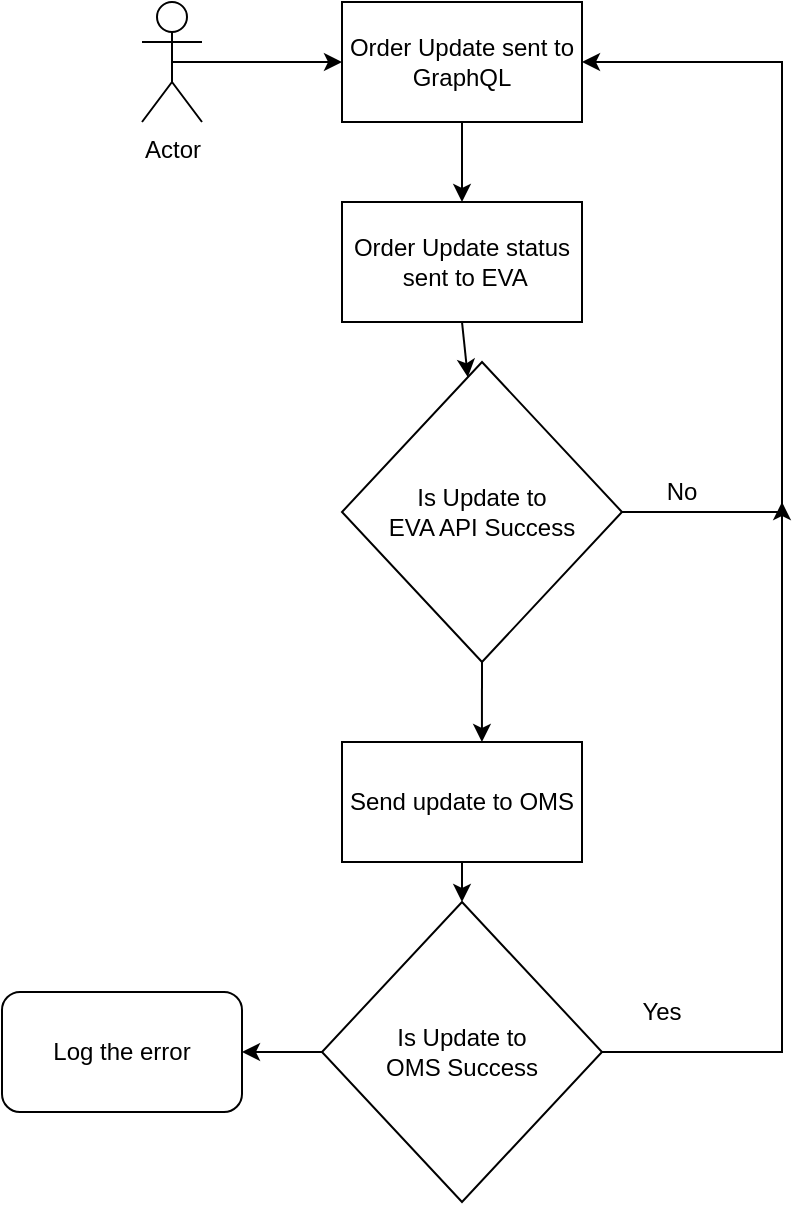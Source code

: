 <mxfile version="16.4.3" type="github">
  <diagram id="6gc2mG-eP-Tutf-i_7j8" name="Page-1">
    <mxGraphModel dx="1426" dy="628" grid="1" gridSize="10" guides="1" tooltips="1" connect="1" arrows="1" fold="1" page="1" pageScale="1" pageWidth="850" pageHeight="1100" math="0" shadow="0">
      <root>
        <mxCell id="0" />
        <mxCell id="1" parent="0" />
        <mxCell id="ztX31FqiPFZC8SBw_wo3-1" value="Actor" style="shape=umlActor;verticalLabelPosition=bottom;verticalAlign=top;html=1;outlineConnect=0;" vertex="1" parent="1">
          <mxGeometry x="210" y="60" width="30" height="60" as="geometry" />
        </mxCell>
        <mxCell id="ztX31FqiPFZC8SBw_wo3-2" value="Order Update sent to GraphQL" style="rounded=0;whiteSpace=wrap;html=1;" vertex="1" parent="1">
          <mxGeometry x="310" y="60" width="120" height="60" as="geometry" />
        </mxCell>
        <mxCell id="ztX31FqiPFZC8SBw_wo3-4" value="Is Update to &lt;br&gt;EVA API Success" style="rhombus;whiteSpace=wrap;html=1;fontSize=12;" vertex="1" parent="1">
          <mxGeometry x="310" y="240" width="140" height="150" as="geometry" />
        </mxCell>
        <mxCell id="ztX31FqiPFZC8SBw_wo3-10" value="" style="endArrow=classic;html=1;rounded=0;fontSize=12;exitX=1;exitY=0.5;exitDx=0;exitDy=0;" edge="1" parent="1" source="ztX31FqiPFZC8SBw_wo3-4">
          <mxGeometry width="50" height="50" relative="1" as="geometry">
            <mxPoint x="400" y="330" as="sourcePoint" />
            <mxPoint x="430" y="90" as="targetPoint" />
            <Array as="points">
              <mxPoint x="530" y="315" />
              <mxPoint x="530" y="255" />
              <mxPoint x="530" y="90" />
            </Array>
          </mxGeometry>
        </mxCell>
        <mxCell id="ztX31FqiPFZC8SBw_wo3-11" value="&lt;span&gt;Order Update status&lt;/span&gt;&lt;br&gt;&lt;span&gt;&amp;nbsp;sent to EVA&lt;/span&gt;" style="rounded=0;whiteSpace=wrap;html=1;fontSize=12;" vertex="1" parent="1">
          <mxGeometry x="310" y="160" width="120" height="60" as="geometry" />
        </mxCell>
        <mxCell id="ztX31FqiPFZC8SBw_wo3-13" value="Send update to OMS" style="rounded=0;whiteSpace=wrap;html=1;fontSize=12;" vertex="1" parent="1">
          <mxGeometry x="310" y="430" width="120" height="60" as="geometry" />
        </mxCell>
        <mxCell id="ztX31FqiPFZC8SBw_wo3-14" value="Is Update to &lt;br&gt;OMS Success" style="rhombus;whiteSpace=wrap;html=1;fontSize=12;" vertex="1" parent="1">
          <mxGeometry x="300" y="510" width="140" height="150" as="geometry" />
        </mxCell>
        <mxCell id="ztX31FqiPFZC8SBw_wo3-15" value="" style="endArrow=classic;html=1;rounded=0;fontSize=12;exitX=1;exitY=0.5;exitDx=0;exitDy=0;" edge="1" parent="1" source="ztX31FqiPFZC8SBw_wo3-14">
          <mxGeometry width="50" height="50" relative="1" as="geometry">
            <mxPoint x="400" y="390" as="sourcePoint" />
            <mxPoint x="530" y="310" as="targetPoint" />
            <Array as="points">
              <mxPoint x="530" y="585" />
            </Array>
          </mxGeometry>
        </mxCell>
        <mxCell id="ztX31FqiPFZC8SBw_wo3-16" value="Log the error" style="rounded=1;whiteSpace=wrap;html=1;fontSize=12;" vertex="1" parent="1">
          <mxGeometry x="140" y="555" width="120" height="60" as="geometry" />
        </mxCell>
        <mxCell id="ztX31FqiPFZC8SBw_wo3-17" value="" style="endArrow=classic;html=1;rounded=0;fontSize=12;exitX=0.5;exitY=1;exitDx=0;exitDy=0;entryX=0.5;entryY=0;entryDx=0;entryDy=0;" edge="1" parent="1" source="ztX31FqiPFZC8SBw_wo3-2" target="ztX31FqiPFZC8SBw_wo3-11">
          <mxGeometry width="50" height="50" relative="1" as="geometry">
            <mxPoint x="400" y="380" as="sourcePoint" />
            <mxPoint x="450" y="330" as="targetPoint" />
          </mxGeometry>
        </mxCell>
        <mxCell id="ztX31FqiPFZC8SBw_wo3-18" value="" style="endArrow=classic;html=1;rounded=0;fontSize=12;exitX=0.5;exitY=1;exitDx=0;exitDy=0;" edge="1" parent="1" source="ztX31FqiPFZC8SBw_wo3-11" target="ztX31FqiPFZC8SBw_wo3-4">
          <mxGeometry width="50" height="50" relative="1" as="geometry">
            <mxPoint x="400" y="380" as="sourcePoint" />
            <mxPoint x="450" y="330" as="targetPoint" />
          </mxGeometry>
        </mxCell>
        <mxCell id="ztX31FqiPFZC8SBw_wo3-19" value="" style="endArrow=classic;html=1;rounded=0;fontSize=12;exitX=0.5;exitY=1;exitDx=0;exitDy=0;entryX=0.583;entryY=0;entryDx=0;entryDy=0;entryPerimeter=0;" edge="1" parent="1" source="ztX31FqiPFZC8SBw_wo3-4" target="ztX31FqiPFZC8SBw_wo3-13">
          <mxGeometry width="50" height="50" relative="1" as="geometry">
            <mxPoint x="400" y="380" as="sourcePoint" />
            <mxPoint x="450" y="330" as="targetPoint" />
          </mxGeometry>
        </mxCell>
        <mxCell id="ztX31FqiPFZC8SBw_wo3-20" value="" style="endArrow=classic;html=1;rounded=0;fontSize=12;exitX=0.5;exitY=1;exitDx=0;exitDy=0;entryX=0.5;entryY=0;entryDx=0;entryDy=0;" edge="1" parent="1" source="ztX31FqiPFZC8SBw_wo3-13" target="ztX31FqiPFZC8SBw_wo3-14">
          <mxGeometry width="50" height="50" relative="1" as="geometry">
            <mxPoint x="400" y="380" as="sourcePoint" />
            <mxPoint x="450" y="330" as="targetPoint" />
          </mxGeometry>
        </mxCell>
        <mxCell id="ztX31FqiPFZC8SBw_wo3-21" value="" style="endArrow=classic;html=1;rounded=0;fontSize=12;exitX=0;exitY=0.5;exitDx=0;exitDy=0;entryX=1;entryY=0.5;entryDx=0;entryDy=0;" edge="1" parent="1" source="ztX31FqiPFZC8SBw_wo3-14" target="ztX31FqiPFZC8SBw_wo3-16">
          <mxGeometry width="50" height="50" relative="1" as="geometry">
            <mxPoint x="400" y="380" as="sourcePoint" />
            <mxPoint x="450" y="330" as="targetPoint" />
          </mxGeometry>
        </mxCell>
        <mxCell id="ztX31FqiPFZC8SBw_wo3-24" value="" style="endArrow=classic;html=1;rounded=0;fontSize=12;exitX=0.5;exitY=0.5;exitDx=0;exitDy=0;exitPerimeter=0;entryX=0;entryY=0.5;entryDx=0;entryDy=0;" edge="1" parent="1" source="ztX31FqiPFZC8SBw_wo3-1" target="ztX31FqiPFZC8SBw_wo3-2">
          <mxGeometry width="50" height="50" relative="1" as="geometry">
            <mxPoint x="400" y="340" as="sourcePoint" />
            <mxPoint x="450" y="290" as="targetPoint" />
          </mxGeometry>
        </mxCell>
        <mxCell id="ztX31FqiPFZC8SBw_wo3-25" value="No" style="text;html=1;strokeColor=none;fillColor=none;align=center;verticalAlign=middle;whiteSpace=wrap;rounded=0;fontSize=12;" vertex="1" parent="1">
          <mxGeometry x="450" y="290" width="60" height="30" as="geometry" />
        </mxCell>
        <mxCell id="ztX31FqiPFZC8SBw_wo3-26" value="Yes" style="text;html=1;strokeColor=none;fillColor=none;align=center;verticalAlign=middle;whiteSpace=wrap;rounded=0;fontSize=12;" vertex="1" parent="1">
          <mxGeometry x="440" y="550" width="60" height="30" as="geometry" />
        </mxCell>
      </root>
    </mxGraphModel>
  </diagram>
</mxfile>
